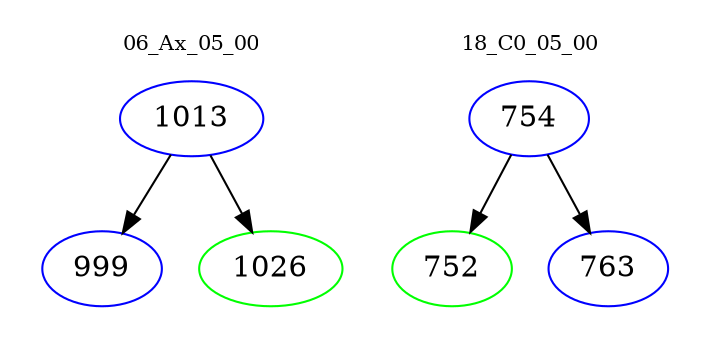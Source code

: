 digraph{
subgraph cluster_0 {
color = white
label = "06_Ax_05_00";
fontsize=10;
T0_1013 [label="1013", color="blue"]
T0_1013 -> T0_999 [color="black"]
T0_999 [label="999", color="blue"]
T0_1013 -> T0_1026 [color="black"]
T0_1026 [label="1026", color="green"]
}
subgraph cluster_1 {
color = white
label = "18_C0_05_00";
fontsize=10;
T1_754 [label="754", color="blue"]
T1_754 -> T1_752 [color="black"]
T1_752 [label="752", color="green"]
T1_754 -> T1_763 [color="black"]
T1_763 [label="763", color="blue"]
}
}
